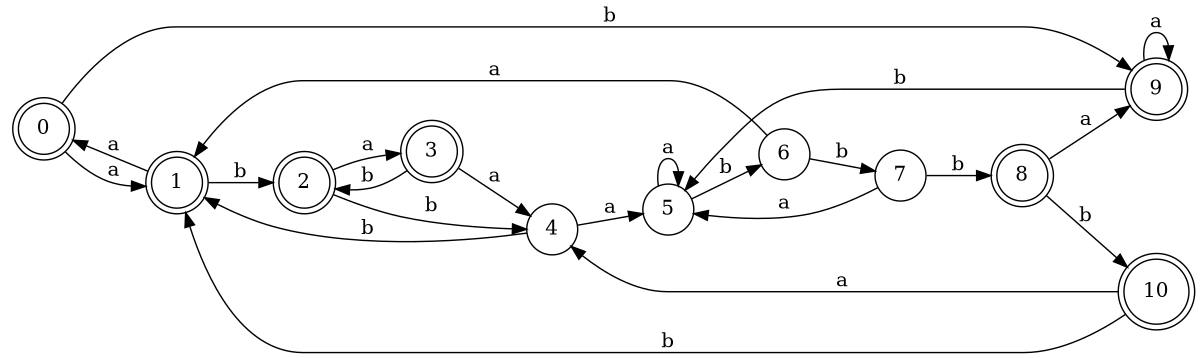 digraph n9_8 {
__start0 [label="" shape="none"];

rankdir=LR;
size="8,5";

s0 [style="rounded,filled", color="black", fillcolor="white" shape="doublecircle", label="0"];
s1 [style="rounded,filled", color="black", fillcolor="white" shape="doublecircle", label="1"];
s2 [style="rounded,filled", color="black", fillcolor="white" shape="doublecircle", label="2"];
s3 [style="rounded,filled", color="black", fillcolor="white" shape="doublecircle", label="3"];
s4 [style="filled", color="black", fillcolor="white" shape="circle", label="4"];
s5 [style="filled", color="black", fillcolor="white" shape="circle", label="5"];
s6 [style="filled", color="black", fillcolor="white" shape="circle", label="6"];
s7 [style="filled", color="black", fillcolor="white" shape="circle", label="7"];
s8 [style="rounded,filled", color="black", fillcolor="white" shape="doublecircle", label="8"];
s9 [style="rounded,filled", color="black", fillcolor="white" shape="doublecircle", label="9"];
s10 [style="rounded,filled", color="black", fillcolor="white" shape="doublecircle", label="10"];
s0 -> s1 [label="a"];
s0 -> s9 [label="b"];
s1 -> s0 [label="a"];
s1 -> s2 [label="b"];
s2 -> s3 [label="a"];
s2 -> s4 [label="b"];
s3 -> s4 [label="a"];
s3 -> s2 [label="b"];
s4 -> s5 [label="a"];
s4 -> s1 [label="b"];
s5 -> s5 [label="a"];
s5 -> s6 [label="b"];
s6 -> s1 [label="a"];
s6 -> s7 [label="b"];
s7 -> s5 [label="a"];
s7 -> s8 [label="b"];
s8 -> s9 [label="a"];
s8 -> s10 [label="b"];
s9 -> s9 [label="a"];
s9 -> s5 [label="b"];
s10 -> s4 [label="a"];
s10 -> s1 [label="b"];

}